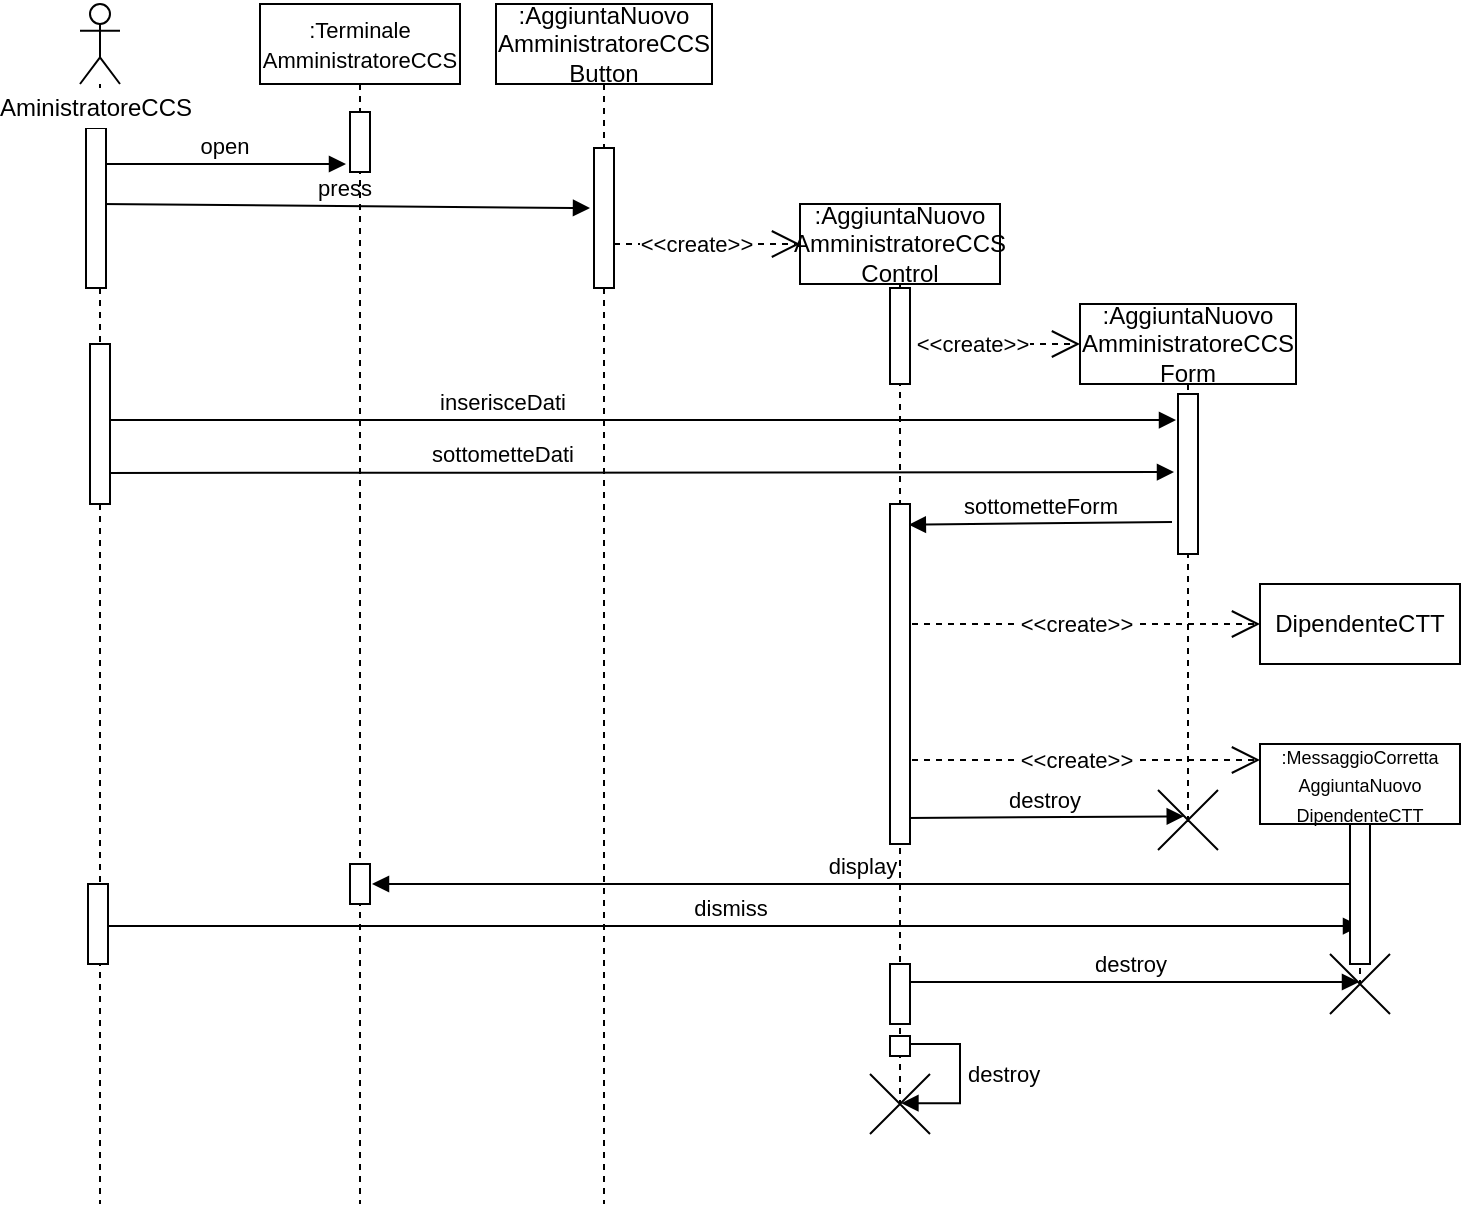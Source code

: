 <mxfile version="14.5.1" type="device"><diagram id="enFJkXEtqZAyhds9YpGp" name="Pagina-1"><mxGraphModel dx="1086" dy="846" grid="1" gridSize="10" guides="1" tooltips="1" connect="1" arrows="1" fold="1" page="1" pageScale="1" pageWidth="1200" pageHeight="1600" math="0" shadow="0"><root><mxCell id="0"/><mxCell id="1" parent="0"/><mxCell id="rrJN5nh1DLwFhulltcuR-1" value="destroy" style="html=1;verticalAlign=bottom;endArrow=block;" edge="1" parent="1" target="rrJN5nh1DLwFhulltcuR-39"><mxGeometry width="80" relative="1" as="geometry"><mxPoint x="532" y="539" as="sourcePoint"/><mxPoint x="752" y="539" as="targetPoint"/></mxGeometry></mxCell><mxCell id="rrJN5nh1DLwFhulltcuR-2" value="display" style="html=1;verticalAlign=bottom;endArrow=block;exitX=0.5;exitY=0.6;exitDx=0;exitDy=0;exitPerimeter=0;" edge="1" parent="1"><mxGeometry width="80" relative="1" as="geometry"><mxPoint x="758" y="490" as="sourcePoint"/><mxPoint x="268" y="490" as="targetPoint"/></mxGeometry></mxCell><mxCell id="rrJN5nh1DLwFhulltcuR-3" value="dismiss" style="html=1;verticalAlign=bottom;endArrow=block;exitX=0.6;exitY=0.525;exitDx=0;exitDy=0;exitPerimeter=0;entryX=0.5;entryY=0.729;entryDx=0;entryDy=0;entryPerimeter=0;" edge="1" parent="1" source="rrJN5nh1DLwFhulltcuR-17" target="rrJN5nh1DLwFhulltcuR-40"><mxGeometry width="80" relative="1" as="geometry"><mxPoint x="142" y="511" as="sourcePoint"/><mxPoint x="752" y="511" as="targetPoint"/></mxGeometry></mxCell><mxCell id="rrJN5nh1DLwFhulltcuR-4" value="destroy" style="html=1;verticalAlign=bottom;endArrow=block;entryX=0.429;entryY=0.438;entryDx=0;entryDy=0;entryPerimeter=0;" edge="1" parent="1" target="rrJN5nh1DLwFhulltcuR-15"><mxGeometry width="80" relative="1" as="geometry"><mxPoint x="535" y="457" as="sourcePoint"/><mxPoint x="665" y="457" as="targetPoint"/></mxGeometry></mxCell><mxCell id="rrJN5nh1DLwFhulltcuR-5" value="" style="endArrow=open;dashed=1;endFill=0;endSize=12;html=1;" edge="1" parent="1"><mxGeometry width="160" relative="1" as="geometry"><mxPoint x="532" y="428" as="sourcePoint"/><mxPoint x="712" y="428" as="targetPoint"/></mxGeometry></mxCell><mxCell id="rrJN5nh1DLwFhulltcuR-6" value="&amp;lt;&amp;lt;create&amp;gt;&amp;gt;" style="edgeLabel;html=1;align=center;verticalAlign=middle;resizable=0;points=[];" vertex="1" connectable="0" parent="rrJN5nh1DLwFhulltcuR-5"><mxGeometry x="0.225" y="3" relative="1" as="geometry"><mxPoint x="-23" y="3" as="offset"/></mxGeometry></mxCell><mxCell id="rrJN5nh1DLwFhulltcuR-7" value="" style="endArrow=open;dashed=1;endFill=0;endSize=12;html=1;" edge="1" parent="1"><mxGeometry width="160" relative="1" as="geometry"><mxPoint x="532" y="360" as="sourcePoint"/><mxPoint x="712" y="360" as="targetPoint"/></mxGeometry></mxCell><mxCell id="rrJN5nh1DLwFhulltcuR-8" value="&amp;lt;&amp;lt;create&amp;gt;&amp;gt;" style="edgeLabel;html=1;align=center;verticalAlign=middle;resizable=0;points=[];" vertex="1" connectable="0" parent="rrJN5nh1DLwFhulltcuR-7"><mxGeometry x="0.225" y="3" relative="1" as="geometry"><mxPoint x="-23" y="3" as="offset"/></mxGeometry></mxCell><mxCell id="rrJN5nh1DLwFhulltcuR-9" value="sottometteDati" style="html=1;verticalAlign=bottom;endArrow=block;entryX=-0.2;entryY=0.488;entryDx=0;entryDy=0;entryPerimeter=0;" edge="1" parent="1" target="rrJN5nh1DLwFhulltcuR-14"><mxGeometry x="-0.249" width="80" relative="1" as="geometry"><mxPoint x="132" y="284.5" as="sourcePoint"/><mxPoint x="671.5" y="284.5" as="targetPoint"/><mxPoint as="offset"/></mxGeometry></mxCell><mxCell id="rrJN5nh1DLwFhulltcuR-10" value="inserisceDati" style="html=1;verticalAlign=bottom;endArrow=block;entryX=-0.1;entryY=0.163;entryDx=0;entryDy=0;entryPerimeter=0;" edge="1" parent="1" target="rrJN5nh1DLwFhulltcuR-14"><mxGeometry x="-0.251" width="80" relative="1" as="geometry"><mxPoint x="132" y="258" as="sourcePoint"/><mxPoint x="671.5" y="258" as="targetPoint"/><mxPoint as="offset"/></mxGeometry></mxCell><mxCell id="rrJN5nh1DLwFhulltcuR-11" value="open" style="html=1;verticalAlign=bottom;endArrow=block;" edge="1" parent="1"><mxGeometry width="80" relative="1" as="geometry"><mxPoint x="132" y="130" as="sourcePoint"/><mxPoint x="255" y="130" as="targetPoint"/></mxGeometry></mxCell><mxCell id="rrJN5nh1DLwFhulltcuR-12" value="press" style="html=1;verticalAlign=bottom;endArrow=block;entryX=-0.2;entryY=0.429;entryDx=0;entryDy=0;entryPerimeter=0;" edge="1" parent="1" target="rrJN5nh1DLwFhulltcuR-25"><mxGeometry width="80" relative="1" as="geometry"><mxPoint x="132" y="150" as="sourcePoint"/><mxPoint x="382" y="150" as="targetPoint"/></mxGeometry></mxCell><mxCell id="rrJN5nh1DLwFhulltcuR-13" value=":AggiuntaNuovo AmministratoreCCS&lt;br&gt;Form " style="shape=umlLifeline;perimeter=lifelinePerimeter;whiteSpace=wrap;html=1;container=1;collapsible=0;recursiveResize=0;outlineConnect=0;" vertex="1" parent="1"><mxGeometry x="622" y="200" width="108" height="260" as="geometry"/></mxCell><mxCell id="rrJN5nh1DLwFhulltcuR-14" value="" style="html=1;points=[];perimeter=orthogonalPerimeter;" vertex="1" parent="rrJN5nh1DLwFhulltcuR-13"><mxGeometry x="49" y="45" width="10" height="80" as="geometry"/></mxCell><mxCell id="rrJN5nh1DLwFhulltcuR-16" value="" style="shape=umlLifeline;participant=umlActor;perimeter=lifelinePerimeter;whiteSpace=wrap;html=1;container=1;collapsible=0;recursiveResize=0;verticalAlign=top;spacingTop=36;outlineConnect=0;" vertex="1" parent="1"><mxGeometry x="122" y="50" width="20" height="600" as="geometry"/></mxCell><mxCell id="rrJN5nh1DLwFhulltcuR-17" value="" style="html=1;points=[];perimeter=orthogonalPerimeter;fillColor=#ffffff;" vertex="1" parent="rrJN5nh1DLwFhulltcuR-16"><mxGeometry x="4" y="440" width="10" height="40" as="geometry"/></mxCell><mxCell id="rrJN5nh1DLwFhulltcuR-18" value="" style="html=1;points=[];perimeter=orthogonalPerimeter;fillColor=#ffffff;" vertex="1" parent="rrJN5nh1DLwFhulltcuR-16"><mxGeometry x="3" y="62" width="10" height="80" as="geometry"/></mxCell><mxCell id="rrJN5nh1DLwFhulltcuR-19" value="" style="html=1;points=[];perimeter=orthogonalPerimeter;fillColor=#ffffff;" vertex="1" parent="rrJN5nh1DLwFhulltcuR-16"><mxGeometry x="5" y="170" width="10" height="80" as="geometry"/></mxCell><mxCell id="rrJN5nh1DLwFhulltcuR-20" value="AministratoreCCS" style="text;html=1;strokeColor=none;align=center;verticalAlign=middle;whiteSpace=wrap;rounded=0;fillColor=#ffffff;" vertex="1" parent="1"><mxGeometry x="110" y="92" width="40" height="20" as="geometry"/></mxCell><mxCell id="rrJN5nh1DLwFhulltcuR-21" value="&lt;font style=&quot;font-size: 11px&quot;&gt;:Terminale AmministratoreCCS&lt;/font&gt;" style="shape=umlLifeline;perimeter=lifelinePerimeter;whiteSpace=wrap;html=1;container=1;collapsible=0;recursiveResize=0;outlineConnect=0;" vertex="1" parent="1"><mxGeometry x="212" y="50" width="100" height="600" as="geometry"/></mxCell><mxCell id="rrJN5nh1DLwFhulltcuR-22" value="" style="html=1;points=[];perimeter=orthogonalPerimeter;" vertex="1" parent="rrJN5nh1DLwFhulltcuR-21"><mxGeometry x="45" y="54" width="10" height="30" as="geometry"/></mxCell><mxCell id="rrJN5nh1DLwFhulltcuR-23" value="" style="html=1;points=[];perimeter=orthogonalPerimeter;fillColor=#ffffff;" vertex="1" parent="rrJN5nh1DLwFhulltcuR-21"><mxGeometry x="45" y="430" width="10" height="20" as="geometry"/></mxCell><mxCell id="rrJN5nh1DLwFhulltcuR-24" value=":AggiuntaNuovo AmministratoreCCS Button" style="shape=umlLifeline;perimeter=lifelinePerimeter;whiteSpace=wrap;html=1;container=1;collapsible=0;recursiveResize=0;outlineConnect=0;" vertex="1" parent="1"><mxGeometry x="330" y="50" width="108" height="600" as="geometry"/></mxCell><mxCell id="rrJN5nh1DLwFhulltcuR-25" value="" style="html=1;points=[];perimeter=orthogonalPerimeter;" vertex="1" parent="rrJN5nh1DLwFhulltcuR-24"><mxGeometry x="49" y="72" width="10" height="70" as="geometry"/></mxCell><mxCell id="rrJN5nh1DLwFhulltcuR-26" value="" style="endArrow=open;dashed=1;endFill=0;endSize=12;html=1;" edge="1" parent="1"><mxGeometry width="160" relative="1" as="geometry"><mxPoint x="389" y="170" as="sourcePoint"/><mxPoint x="482" y="170" as="targetPoint"/></mxGeometry></mxCell><mxCell id="rrJN5nh1DLwFhulltcuR-27" value="&amp;lt;&amp;lt;create&amp;gt;&amp;gt;" style="edgeLabel;html=1;align=center;verticalAlign=middle;resizable=0;points=[];" vertex="1" connectable="0" parent="rrJN5nh1DLwFhulltcuR-26"><mxGeometry x="0.225" y="3" relative="1" as="geometry"><mxPoint x="-16.24" y="3" as="offset"/></mxGeometry></mxCell><mxCell id="rrJN5nh1DLwFhulltcuR-28" value=":AggiuntaNuovo AmministratoreCCS&lt;br&gt;Control" style="shape=umlLifeline;perimeter=lifelinePerimeter;whiteSpace=wrap;html=1;container=1;collapsible=0;recursiveResize=0;outlineConnect=0;" vertex="1" parent="1"><mxGeometry x="482" y="150" width="100" height="450" as="geometry"/></mxCell><mxCell id="rrJN5nh1DLwFhulltcuR-29" value="" style="html=1;points=[];perimeter=orthogonalPerimeter;" vertex="1" parent="rrJN5nh1DLwFhulltcuR-28"><mxGeometry x="45" y="42" width="10" height="48" as="geometry"/></mxCell><mxCell id="rrJN5nh1DLwFhulltcuR-30" value="" style="html=1;points=[];perimeter=orthogonalPerimeter;" vertex="1" parent="rrJN5nh1DLwFhulltcuR-28"><mxGeometry x="45" y="150" width="10" height="170" as="geometry"/></mxCell><mxCell id="rrJN5nh1DLwFhulltcuR-31" value="" style="html=1;points=[];perimeter=orthogonalPerimeter;" vertex="1" parent="rrJN5nh1DLwFhulltcuR-28"><mxGeometry x="45" y="380" width="10" height="30" as="geometry"/></mxCell><mxCell id="rrJN5nh1DLwFhulltcuR-32" value="destroy" style="edgeStyle=orthogonalEdgeStyle;html=1;align=left;spacingLeft=2;endArrow=block;rounded=0;entryX=0.524;entryY=0.486;entryDx=0;entryDy=0;entryPerimeter=0;" edge="1" parent="rrJN5nh1DLwFhulltcuR-28" target="rrJN5nh1DLwFhulltcuR-34"><mxGeometry relative="1" as="geometry"><mxPoint x="50" y="420" as="sourcePoint"/><Array as="points"><mxPoint x="80" y="420"/><mxPoint x="80" y="450"/></Array><mxPoint x="60" y="450" as="targetPoint"/></mxGeometry></mxCell><mxCell id="rrJN5nh1DLwFhulltcuR-33" value="" style="html=1;points=[];perimeter=orthogonalPerimeter;" vertex="1" parent="rrJN5nh1DLwFhulltcuR-28"><mxGeometry x="45" y="416" width="10" height="10" as="geometry"/></mxCell><mxCell id="rrJN5nh1DLwFhulltcuR-34" value="" style="shape=umlDestroy;fillColor=#ffffff;fontSize=8;" vertex="1" parent="rrJN5nh1DLwFhulltcuR-28"><mxGeometry x="35" y="435" width="30" height="30" as="geometry"/></mxCell><mxCell id="rrJN5nh1DLwFhulltcuR-35" value="" style="endArrow=open;dashed=1;endFill=0;endSize=12;html=1;" edge="1" parent="1"><mxGeometry width="160" relative="1" as="geometry"><mxPoint x="542" y="220" as="sourcePoint"/><mxPoint x="622" y="220" as="targetPoint"/></mxGeometry></mxCell><mxCell id="rrJN5nh1DLwFhulltcuR-36" value="&amp;lt;&amp;lt;create&amp;gt;&amp;gt;" style="edgeLabel;html=1;align=center;verticalAlign=middle;resizable=0;points=[];" vertex="1" connectable="0" parent="rrJN5nh1DLwFhulltcuR-35"><mxGeometry x="0.225" y="3" relative="1" as="geometry"><mxPoint x="-23" y="3" as="offset"/></mxGeometry></mxCell><mxCell id="rrJN5nh1DLwFhulltcuR-37" value="sottometteForm" style="html=1;verticalAlign=bottom;endArrow=block;exitX=-0.3;exitY=0.8;exitDx=0;exitDy=0;exitPerimeter=0;entryX=0.943;entryY=0.061;entryDx=0;entryDy=0;entryPerimeter=0;" edge="1" parent="1" source="rrJN5nh1DLwFhulltcuR-14" target="rrJN5nh1DLwFhulltcuR-30"><mxGeometry width="80" relative="1" as="geometry"><mxPoint x="662" y="310" as="sourcePoint"/><mxPoint x="542" y="310" as="targetPoint"/></mxGeometry></mxCell><mxCell id="rrJN5nh1DLwFhulltcuR-38" value="DipendenteCTT" style="shape=umlLifeline;perimeter=lifelinePerimeter;whiteSpace=wrap;html=1;container=1;collapsible=0;recursiveResize=0;outlineConnect=0;" vertex="1" parent="1"><mxGeometry x="712" y="340" width="100" height="40" as="geometry"/></mxCell><mxCell id="rrJN5nh1DLwFhulltcuR-39" value="&lt;font style=&quot;font-size: 9px&quot;&gt;:MessaggioCorretta AggiuntaNuovo DipendenteCTT&lt;br&gt;&lt;/font&gt;" style="shape=umlLifeline;perimeter=lifelinePerimeter;whiteSpace=wrap;html=1;container=1;collapsible=0;recursiveResize=0;outlineConnect=0;" vertex="1" parent="1"><mxGeometry x="712" y="420" width="100" height="120" as="geometry"/></mxCell><mxCell id="rrJN5nh1DLwFhulltcuR-40" value="" style="html=1;points=[];perimeter=orthogonalPerimeter;" vertex="1" parent="rrJN5nh1DLwFhulltcuR-39"><mxGeometry x="45" y="40" width="10" height="70" as="geometry"/></mxCell><mxCell id="rrJN5nh1DLwFhulltcuR-41" value="" style="shape=umlDestroy;fillColor=#ffffff;fontSize=8;" vertex="1" parent="1"><mxGeometry x="747" y="525" width="30" height="30" as="geometry"/></mxCell><mxCell id="rrJN5nh1DLwFhulltcuR-15" value="" style="shape=umlDestroy;fillColor=#ffffff;fontSize=8;" vertex="1" parent="1"><mxGeometry x="661" y="443" width="30" height="30" as="geometry"/></mxCell></root></mxGraphModel></diagram></mxfile>